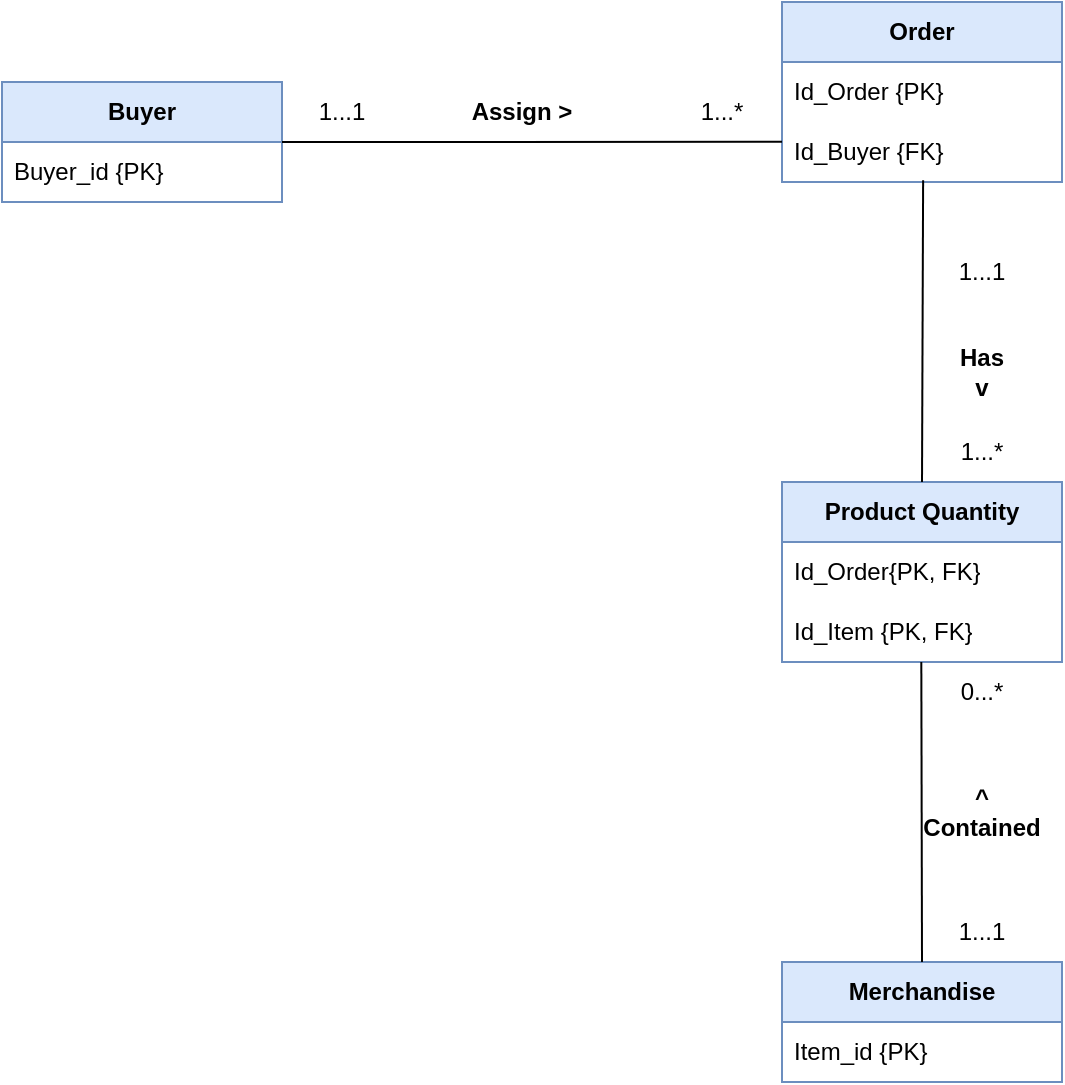 <mxfile version="21.7.5" type="device">
  <diagram id="XAnfUqSFkqksr7PVmF6c" name="Page-1">
    <mxGraphModel dx="1999" dy="663" grid="1" gridSize="10" guides="1" tooltips="1" connect="1" arrows="1" fold="1" page="1" pageScale="1" pageWidth="850" pageHeight="1100" math="0" shadow="0">
      <root>
        <mxCell id="0" />
        <mxCell id="1" parent="0" />
        <mxCell id="ugzo3MmQx7H4eULbhdAz-1" value="&lt;b&gt;Merchandise&lt;/b&gt;" style="swimlane;fontStyle=0;childLayout=stackLayout;horizontal=1;startSize=30;horizontalStack=0;resizeParent=1;resizeParentMax=0;resizeLast=0;collapsible=1;marginBottom=0;whiteSpace=wrap;html=1;fillColor=#dae8fc;strokeColor=#6c8ebf;" parent="1" vertex="1">
          <mxGeometry x="330" y="640" width="140" height="60" as="geometry" />
        </mxCell>
        <mxCell id="ugzo3MmQx7H4eULbhdAz-2" value="Item_id {PK}" style="text;strokeColor=none;fillColor=none;align=left;verticalAlign=middle;spacingLeft=4;spacingRight=4;overflow=hidden;points=[[0,0.5],[1,0.5]];portConstraint=eastwest;rotatable=0;whiteSpace=wrap;html=1;" parent="ugzo3MmQx7H4eULbhdAz-1" vertex="1">
          <mxGeometry y="30" width="140" height="30" as="geometry" />
        </mxCell>
        <mxCell id="ugzo3MmQx7H4eULbhdAz-5" value="&lt;b&gt;Buyer&lt;/b&gt;" style="swimlane;fontStyle=0;childLayout=stackLayout;horizontal=1;startSize=30;horizontalStack=0;resizeParent=1;resizeParentMax=0;resizeLast=0;collapsible=1;marginBottom=0;whiteSpace=wrap;html=1;fillColor=#dae8fc;strokeColor=#6c8ebf;" parent="1" vertex="1">
          <mxGeometry x="-60" y="200" width="140" height="60" as="geometry" />
        </mxCell>
        <mxCell id="ugzo3MmQx7H4eULbhdAz-6" value="Buyer_id {PK}" style="text;strokeColor=none;fillColor=none;align=left;verticalAlign=middle;spacingLeft=4;spacingRight=4;overflow=hidden;points=[[0,0.5],[1,0.5]];portConstraint=eastwest;rotatable=0;whiteSpace=wrap;html=1;" parent="ugzo3MmQx7H4eULbhdAz-5" vertex="1">
          <mxGeometry y="30" width="140" height="30" as="geometry" />
        </mxCell>
        <mxCell id="ugzo3MmQx7H4eULbhdAz-9" value="&lt;b&gt;Order&lt;/b&gt;" style="swimlane;fontStyle=0;childLayout=stackLayout;horizontal=1;startSize=30;horizontalStack=0;resizeParent=1;resizeParentMax=0;resizeLast=0;collapsible=1;marginBottom=0;whiteSpace=wrap;html=1;fillColor=#dae8fc;strokeColor=#6c8ebf;" parent="1" vertex="1">
          <mxGeometry x="330" y="160" width="140" height="90" as="geometry" />
        </mxCell>
        <mxCell id="ugzo3MmQx7H4eULbhdAz-10" value="Id_Order {PK}" style="text;strokeColor=none;fillColor=none;align=left;verticalAlign=middle;spacingLeft=4;spacingRight=4;overflow=hidden;points=[[0,0.5],[1,0.5]];portConstraint=eastwest;rotatable=0;whiteSpace=wrap;html=1;" parent="ugzo3MmQx7H4eULbhdAz-9" vertex="1">
          <mxGeometry y="30" width="140" height="30" as="geometry" />
        </mxCell>
        <mxCell id="ugzo3MmQx7H4eULbhdAz-12" value="Id_Buyer {FK}" style="text;strokeColor=none;fillColor=none;align=left;verticalAlign=middle;spacingLeft=4;spacingRight=4;overflow=hidden;points=[[0,0.5],[1,0.5]];portConstraint=eastwest;rotatable=0;whiteSpace=wrap;html=1;" parent="ugzo3MmQx7H4eULbhdAz-9" vertex="1">
          <mxGeometry y="60" width="140" height="30" as="geometry" />
        </mxCell>
        <mxCell id="ugzo3MmQx7H4eULbhdAz-13" value="&lt;b&gt;Product Quantity&lt;/b&gt;" style="swimlane;fontStyle=0;childLayout=stackLayout;horizontal=1;startSize=30;horizontalStack=0;resizeParent=1;resizeParentMax=0;resizeLast=0;collapsible=1;marginBottom=0;whiteSpace=wrap;html=1;fillColor=#dae8fc;strokeColor=#6c8ebf;" parent="1" vertex="1">
          <mxGeometry x="330" y="400" width="140" height="90" as="geometry" />
        </mxCell>
        <mxCell id="ugzo3MmQx7H4eULbhdAz-14" value="Id_Order{PK, FK}" style="text;strokeColor=none;fillColor=none;align=left;verticalAlign=middle;spacingLeft=4;spacingRight=4;overflow=hidden;points=[[0,0.5],[1,0.5]];portConstraint=eastwest;rotatable=0;whiteSpace=wrap;html=1;" parent="ugzo3MmQx7H4eULbhdAz-13" vertex="1">
          <mxGeometry y="30" width="140" height="30" as="geometry" />
        </mxCell>
        <mxCell id="ugzo3MmQx7H4eULbhdAz-15" value="Id_Item {PK, FK}" style="text;strokeColor=none;fillColor=none;align=left;verticalAlign=middle;spacingLeft=4;spacingRight=4;overflow=hidden;points=[[0,0.5],[1,0.5]];portConstraint=eastwest;rotatable=0;whiteSpace=wrap;html=1;" parent="ugzo3MmQx7H4eULbhdAz-13" vertex="1">
          <mxGeometry y="60" width="140" height="30" as="geometry" />
        </mxCell>
        <mxCell id="ugzo3MmQx7H4eULbhdAz-17" value="" style="endArrow=none;html=1;rounded=0;exitX=0.5;exitY=0;exitDx=0;exitDy=0;" parent="1" source="ugzo3MmQx7H4eULbhdAz-1" edge="1">
          <mxGeometry width="50" height="50" relative="1" as="geometry">
            <mxPoint x="399.66" y="580" as="sourcePoint" />
            <mxPoint x="399.66" y="490" as="targetPoint" />
          </mxGeometry>
        </mxCell>
        <mxCell id="ugzo3MmQx7H4eULbhdAz-18" value="" style="endArrow=none;html=1;rounded=0;" parent="1" edge="1">
          <mxGeometry width="50" height="50" relative="1" as="geometry">
            <mxPoint x="80" y="230" as="sourcePoint" />
            <mxPoint x="330" y="229.9" as="targetPoint" />
          </mxGeometry>
        </mxCell>
        <mxCell id="ugzo3MmQx7H4eULbhdAz-19" value="" style="endArrow=none;html=1;rounded=0;entryX=0.504;entryY=0.97;entryDx=0;entryDy=0;entryPerimeter=0;" parent="1" target="ugzo3MmQx7H4eULbhdAz-12" edge="1">
          <mxGeometry width="50" height="50" relative="1" as="geometry">
            <mxPoint x="400" y="400" as="sourcePoint" />
            <mxPoint x="600.0" y="480" as="targetPoint" />
          </mxGeometry>
        </mxCell>
        <mxCell id="ugzo3MmQx7H4eULbhdAz-23" value="1...1" style="text;html=1;strokeColor=none;fillColor=none;align=center;verticalAlign=middle;whiteSpace=wrap;rounded=0;" parent="1" vertex="1">
          <mxGeometry x="80" y="200" width="60" height="30" as="geometry" />
        </mxCell>
        <mxCell id="ugzo3MmQx7H4eULbhdAz-24" value="1...*" style="text;html=1;strokeColor=none;fillColor=none;align=center;verticalAlign=middle;whiteSpace=wrap;rounded=0;" parent="1" vertex="1">
          <mxGeometry x="270" y="200" width="60" height="30" as="geometry" />
        </mxCell>
        <mxCell id="ugzo3MmQx7H4eULbhdAz-25" value="1...*" style="text;html=1;strokeColor=none;fillColor=none;align=center;verticalAlign=middle;whiteSpace=wrap;rounded=0;" parent="1" vertex="1">
          <mxGeometry x="400" y="370" width="60" height="30" as="geometry" />
        </mxCell>
        <mxCell id="ugzo3MmQx7H4eULbhdAz-26" value="1...1" style="text;html=1;strokeColor=none;fillColor=none;align=center;verticalAlign=middle;whiteSpace=wrap;rounded=0;" parent="1" vertex="1">
          <mxGeometry x="400" y="280" width="60" height="30" as="geometry" />
        </mxCell>
        <mxCell id="ugzo3MmQx7H4eULbhdAz-27" value="0...*" style="text;html=1;strokeColor=none;fillColor=none;align=center;verticalAlign=middle;whiteSpace=wrap;rounded=0;" parent="1" vertex="1">
          <mxGeometry x="400" y="490" width="60" height="30" as="geometry" />
        </mxCell>
        <mxCell id="ugzo3MmQx7H4eULbhdAz-28" value="1...1" style="text;html=1;strokeColor=none;fillColor=none;align=center;verticalAlign=middle;whiteSpace=wrap;rounded=0;" parent="1" vertex="1">
          <mxGeometry x="400" y="610" width="60" height="30" as="geometry" />
        </mxCell>
        <mxCell id="0XEBOzChEeh57FRIOtvu-3" value="Assign &amp;gt;" style="text;html=1;strokeColor=none;fillColor=none;align=center;verticalAlign=middle;whiteSpace=wrap;rounded=0;fontStyle=1" parent="1" vertex="1">
          <mxGeometry x="170" y="200" width="60" height="30" as="geometry" />
        </mxCell>
        <mxCell id="0XEBOzChEeh57FRIOtvu-4" value="Has&lt;br&gt;v" style="text;html=1;strokeColor=none;fillColor=none;align=center;verticalAlign=middle;whiteSpace=wrap;rounded=0;fontStyle=1" parent="1" vertex="1">
          <mxGeometry x="400" y="330" width="60" height="30" as="geometry" />
        </mxCell>
        <mxCell id="0XEBOzChEeh57FRIOtvu-5" value="^&lt;br&gt;Contained" style="text;html=1;strokeColor=none;fillColor=none;align=center;verticalAlign=middle;whiteSpace=wrap;rounded=0;fontStyle=1" parent="1" vertex="1">
          <mxGeometry x="400" y="550" width="60" height="30" as="geometry" />
        </mxCell>
      </root>
    </mxGraphModel>
  </diagram>
</mxfile>
